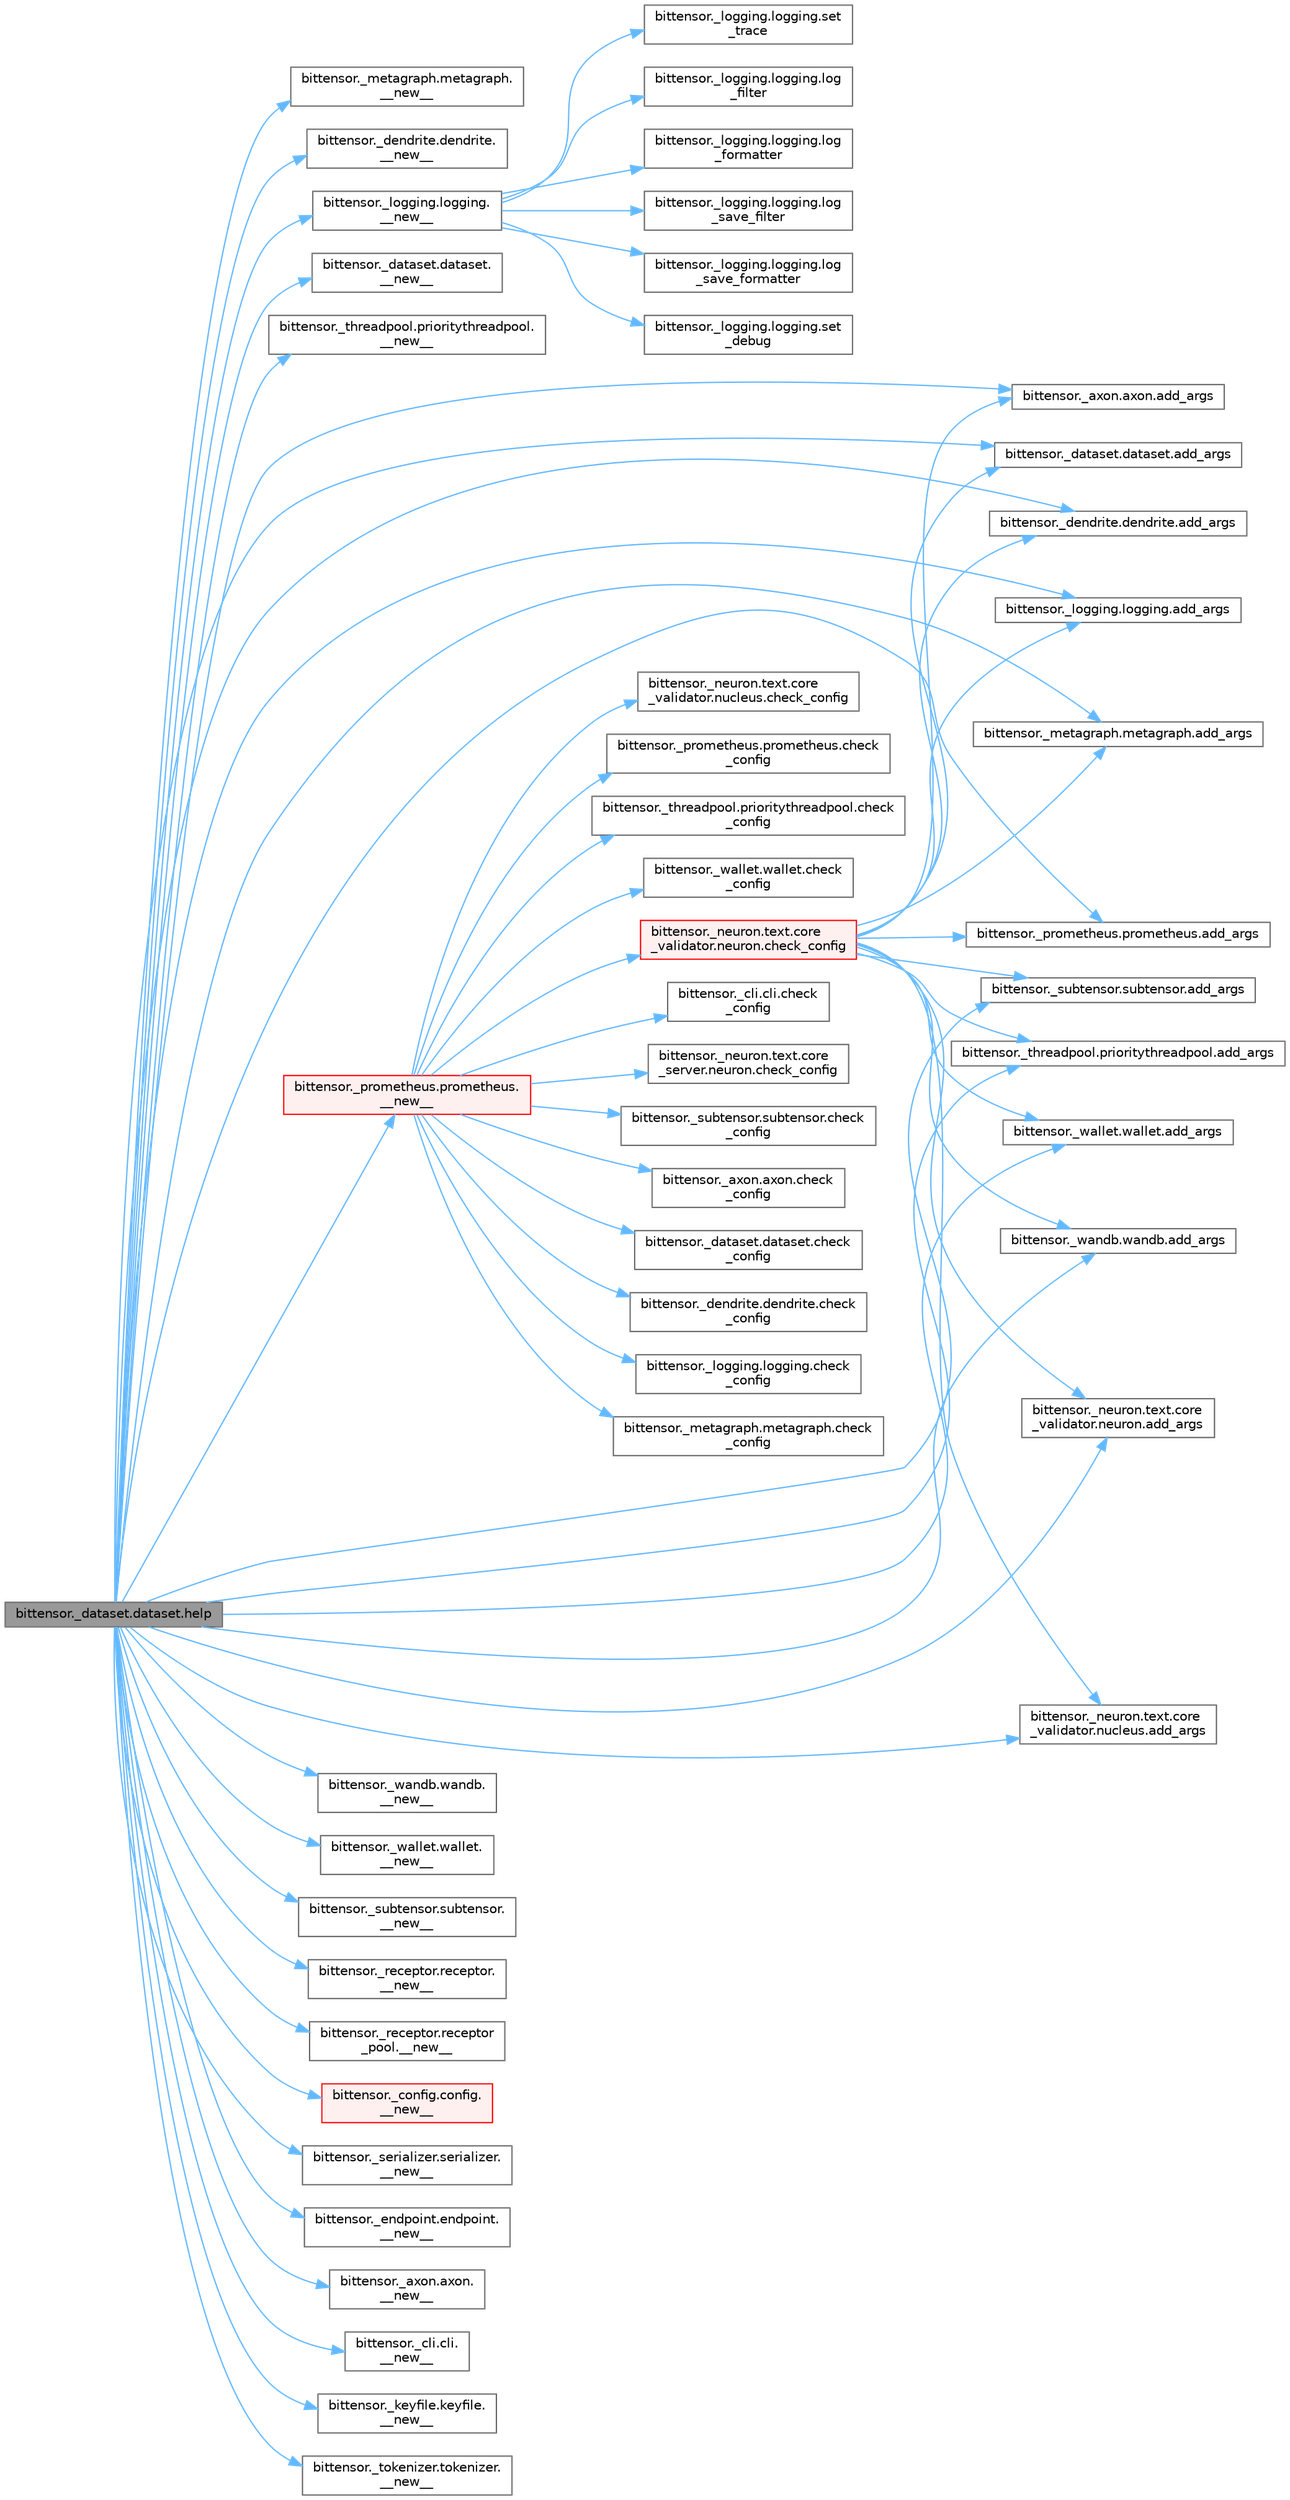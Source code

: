 digraph "bittensor._dataset.dataset.help"
{
 // LATEX_PDF_SIZE
  bgcolor="transparent";
  edge [fontname=Helvetica,fontsize=10,labelfontname=Helvetica,labelfontsize=10];
  node [fontname=Helvetica,fontsize=10,shape=box,height=0.2,width=0.4];
  rankdir="LR";
  Node1 [label="bittensor._dataset.dataset.help",height=0.2,width=0.4,color="gray40", fillcolor="grey60", style="filled", fontcolor="black",tooltip=" "];
  Node1 -> Node2 [color="steelblue1",style="solid"];
  Node2 [label="bittensor._metagraph.metagraph.\l__new__",height=0.2,width=0.4,color="grey40", fillcolor="white", style="filled",URL="$classbittensor_1_1__metagraph_1_1metagraph.html#ab5b2035d804bf82b025d8408980455c8",tooltip=" "];
  Node1 -> Node3 [color="steelblue1",style="solid"];
  Node3 [label="bittensor._dendrite.dendrite.\l__new__",height=0.2,width=0.4,color="grey40", fillcolor="white", style="filled",URL="$classbittensor_1_1__dendrite_1_1dendrite.html#a9c3cf0cf1fdf57fb5054a30151f93cff",tooltip=" "];
  Node1 -> Node4 [color="steelblue1",style="solid"];
  Node4 [label="bittensor._logging.logging.\l__new__",height=0.2,width=0.4,color="grey40", fillcolor="white", style="filled",URL="$classbittensor_1_1__logging_1_1logging.html#ab3c967ee33d0922ba0c4b7fd54819a56",tooltip=" "];
  Node4 -> Node5 [color="steelblue1",style="solid"];
  Node5 [label="bittensor._logging.logging.log\l_filter",height=0.2,width=0.4,color="grey40", fillcolor="white", style="filled",URL="$classbittensor_1_1__logging_1_1logging.html#aadf0cb47f3aa973fc61da41a9c430a9a",tooltip=" "];
  Node4 -> Node6 [color="steelblue1",style="solid"];
  Node6 [label="bittensor._logging.logging.log\l_formatter",height=0.2,width=0.4,color="grey40", fillcolor="white", style="filled",URL="$classbittensor_1_1__logging_1_1logging.html#a9bbaaa7af91c6bd82c3071f2360fa856",tooltip=" "];
  Node4 -> Node7 [color="steelblue1",style="solid"];
  Node7 [label="bittensor._logging.logging.log\l_save_filter",height=0.2,width=0.4,color="grey40", fillcolor="white", style="filled",URL="$classbittensor_1_1__logging_1_1logging.html#ad02edaf38a0486123913fd2150856976",tooltip=" "];
  Node4 -> Node8 [color="steelblue1",style="solid"];
  Node8 [label="bittensor._logging.logging.log\l_save_formatter",height=0.2,width=0.4,color="grey40", fillcolor="white", style="filled",URL="$classbittensor_1_1__logging_1_1logging.html#a07c20365564888060e9dd1a58be16528",tooltip=" "];
  Node4 -> Node9 [color="steelblue1",style="solid"];
  Node9 [label="bittensor._logging.logging.set\l_debug",height=0.2,width=0.4,color="grey40", fillcolor="white", style="filled",URL="$classbittensor_1_1__logging_1_1logging.html#abf0e1a127d746978fca5a95bd9c59255",tooltip=" "];
  Node4 -> Node10 [color="steelblue1",style="solid"];
  Node10 [label="bittensor._logging.logging.set\l_trace",height=0.2,width=0.4,color="grey40", fillcolor="white", style="filled",URL="$classbittensor_1_1__logging_1_1logging.html#aaf642e633c12a2ab90f38e05e3a7ef5c",tooltip=" "];
  Node1 -> Node11 [color="steelblue1",style="solid"];
  Node11 [label="bittensor._dataset.dataset.\l__new__",height=0.2,width=0.4,color="grey40", fillcolor="white", style="filled",URL="$classbittensor_1_1__dataset_1_1dataset.html#a502cde6cc1ed2b5b439271374018142b",tooltip=" "];
  Node1 -> Node12 [color="steelblue1",style="solid"];
  Node12 [label="bittensor._threadpool.prioritythreadpool.\l__new__",height=0.2,width=0.4,color="grey40", fillcolor="white", style="filled",URL="$classbittensor_1_1__threadpool_1_1prioritythreadpool.html#a81bc97e03580dd43fb7820feed73cd02",tooltip=" "];
  Node1 -> Node13 [color="steelblue1",style="solid"];
  Node13 [label="bittensor._prometheus.prometheus.\l__new__",height=0.2,width=0.4,color="red", fillcolor="#FFF0F0", style="filled",URL="$classbittensor_1_1__prometheus_1_1prometheus.html#adcba4e2bd530a698f9f6ece9d976ac37",tooltip=" "];
  Node13 -> Node14 [color="steelblue1",style="solid"];
  Node14 [label="bittensor._cli.cli.check\l_config",height=0.2,width=0.4,color="grey40", fillcolor="white", style="filled",URL="$classbittensor_1_1__cli_1_1cli.html#a8cd297f95ca6618210d496d07d240935",tooltip=" "];
  Node13 -> Node15 [color="steelblue1",style="solid"];
  Node15 [label="bittensor._neuron.text.core\l_server.neuron.check_config",height=0.2,width=0.4,color="grey40", fillcolor="white", style="filled",URL="$classbittensor_1_1__neuron_1_1text_1_1core__server_1_1neuron.html#a47adc740cc0694ef9448884aaafc4805",tooltip=" "];
  Node13 -> Node16 [color="steelblue1",style="solid"];
  Node16 [label="bittensor._subtensor.subtensor.check\l_config",height=0.2,width=0.4,color="grey40", fillcolor="white", style="filled",URL="$classbittensor_1_1__subtensor_1_1subtensor.html#a6657bce6e30ffa7c95ec0b4a1b0b19fd",tooltip=" "];
  Node13 -> Node17 [color="steelblue1",style="solid"];
  Node17 [label="bittensor._axon.axon.check\l_config",height=0.2,width=0.4,color="grey40", fillcolor="white", style="filled",URL="$classbittensor_1_1__axon_1_1axon.html#afae997ebc64b4bdd9b881c954eb8f8cd",tooltip=" "];
  Node13 -> Node18 [color="steelblue1",style="solid"];
  Node18 [label="bittensor._dataset.dataset.check\l_config",height=0.2,width=0.4,color="grey40", fillcolor="white", style="filled",URL="$classbittensor_1_1__dataset_1_1dataset.html#a3622f12bfd150e7844096bdd440f6a79",tooltip=" "];
  Node13 -> Node19 [color="steelblue1",style="solid"];
  Node19 [label="bittensor._dendrite.dendrite.check\l_config",height=0.2,width=0.4,color="grey40", fillcolor="white", style="filled",URL="$classbittensor_1_1__dendrite_1_1dendrite.html#aae36ba43288a58731d5c65a4cd8f2abe",tooltip=" "];
  Node13 -> Node20 [color="steelblue1",style="solid"];
  Node20 [label="bittensor._logging.logging.check\l_config",height=0.2,width=0.4,color="grey40", fillcolor="white", style="filled",URL="$classbittensor_1_1__logging_1_1logging.html#a3a5967e0ae367d00dfb0bb7af0ff0c83",tooltip=" "];
  Node13 -> Node21 [color="steelblue1",style="solid"];
  Node21 [label="bittensor._metagraph.metagraph.check\l_config",height=0.2,width=0.4,color="grey40", fillcolor="white", style="filled",URL="$classbittensor_1_1__metagraph_1_1metagraph.html#ab7eaaa11a5bbce23d8b0b428dcbff0cd",tooltip=" "];
  Node13 -> Node22 [color="steelblue1",style="solid"];
  Node22 [label="bittensor._neuron.text.core\l_validator.neuron.check_config",height=0.2,width=0.4,color="red", fillcolor="#FFF0F0", style="filled",URL="$classbittensor_1_1__neuron_1_1text_1_1core__validator_1_1neuron.html#abbd2bca6b88e715f9470a916dde2c386",tooltip=" "];
  Node22 -> Node45 [color="steelblue1",style="solid"];
  Node45 [label="bittensor._axon.axon.add_args",height=0.2,width=0.4,color="grey40", fillcolor="white", style="filled",URL="$classbittensor_1_1__axon_1_1axon.html#ad1dcb057c01dbc6b554db2d12da3dfd5",tooltip=" "];
  Node22 -> Node46 [color="steelblue1",style="solid"];
  Node46 [label="bittensor._dataset.dataset.add_args",height=0.2,width=0.4,color="grey40", fillcolor="white", style="filled",URL="$classbittensor_1_1__dataset_1_1dataset.html#a4f9cc40ba3ff7638cc04a2511ac5c18c",tooltip=" "];
  Node22 -> Node47 [color="steelblue1",style="solid"];
  Node47 [label="bittensor._dendrite.dendrite.add_args",height=0.2,width=0.4,color="grey40", fillcolor="white", style="filled",URL="$classbittensor_1_1__dendrite_1_1dendrite.html#a9a3db91de971c48c1a50dd7fff04621a",tooltip=" "];
  Node22 -> Node48 [color="steelblue1",style="solid"];
  Node48 [label="bittensor._logging.logging.add_args",height=0.2,width=0.4,color="grey40", fillcolor="white", style="filled",URL="$classbittensor_1_1__logging_1_1logging.html#a2e003cfd2803110d2958b78006432176",tooltip=" "];
  Node22 -> Node49 [color="steelblue1",style="solid"];
  Node49 [label="bittensor._metagraph.metagraph.add_args",height=0.2,width=0.4,color="grey40", fillcolor="white", style="filled",URL="$classbittensor_1_1__metagraph_1_1metagraph.html#a256c4780fd08c591fb2e630f7e4cff37",tooltip=" "];
  Node22 -> Node50 [color="steelblue1",style="solid"];
  Node50 [label="bittensor._prometheus.prometheus.add_args",height=0.2,width=0.4,color="grey40", fillcolor="white", style="filled",URL="$classbittensor_1_1__prometheus_1_1prometheus.html#a2bcb633847d166730ec18afb875bec15",tooltip=" "];
  Node22 -> Node51 [color="steelblue1",style="solid"];
  Node51 [label="bittensor._subtensor.subtensor.add_args",height=0.2,width=0.4,color="grey40", fillcolor="white", style="filled",URL="$classbittensor_1_1__subtensor_1_1subtensor.html#ab2a96f88c69af04bf2f0cab8c46445d4",tooltip=" "];
  Node22 -> Node52 [color="steelblue1",style="solid"];
  Node52 [label="bittensor._threadpool.prioritythreadpool.add_args",height=0.2,width=0.4,color="grey40", fillcolor="white", style="filled",URL="$classbittensor_1_1__threadpool_1_1prioritythreadpool.html#a2d01eebce7b20b5afd1cf74b092dcbc2",tooltip=" "];
  Node22 -> Node53 [color="steelblue1",style="solid"];
  Node53 [label="bittensor._wallet.wallet.add_args",height=0.2,width=0.4,color="grey40", fillcolor="white", style="filled",URL="$classbittensor_1_1__wallet_1_1wallet.html#a72292bb31c5723a7956ddbb31cb25d35",tooltip=" "];
  Node22 -> Node54 [color="steelblue1",style="solid"];
  Node54 [label="bittensor._wandb.wandb.add_args",height=0.2,width=0.4,color="grey40", fillcolor="white", style="filled",URL="$classbittensor_1_1__wandb_1_1wandb.html#a3ed9e146339790d420f05893b6d3c01e",tooltip=" "];
  Node22 -> Node55 [color="steelblue1",style="solid"];
  Node55 [label="bittensor._neuron.text.core\l_validator.neuron.add_args",height=0.2,width=0.4,color="grey40", fillcolor="white", style="filled",URL="$classbittensor_1_1__neuron_1_1text_1_1core__validator_1_1neuron.html#a5542db2ddc40dd74753ff787bf69efe2",tooltip=" "];
  Node22 -> Node56 [color="steelblue1",style="solid"];
  Node56 [label="bittensor._neuron.text.core\l_validator.nucleus.add_args",height=0.2,width=0.4,color="grey40", fillcolor="white", style="filled",URL="$classbittensor_1_1__neuron_1_1text_1_1core__validator_1_1nucleus.html#afd2091dd63458b880907109b78c7912b",tooltip=" "];
  Node13 -> Node57 [color="steelblue1",style="solid"];
  Node57 [label="bittensor._neuron.text.core\l_validator.nucleus.check_config",height=0.2,width=0.4,color="grey40", fillcolor="white", style="filled",URL="$classbittensor_1_1__neuron_1_1text_1_1core__validator_1_1nucleus.html#aa151cd5685bfbd75984075e0a875b57f",tooltip=" "];
  Node13 -> Node58 [color="steelblue1",style="solid"];
  Node58 [label="bittensor._prometheus.prometheus.check\l_config",height=0.2,width=0.4,color="grey40", fillcolor="white", style="filled",URL="$classbittensor_1_1__prometheus_1_1prometheus.html#ad818bb9d6b027538cd1a4ca5b2b617b3",tooltip=" "];
  Node13 -> Node59 [color="steelblue1",style="solid"];
  Node59 [label="bittensor._threadpool.prioritythreadpool.check\l_config",height=0.2,width=0.4,color="grey40", fillcolor="white", style="filled",URL="$classbittensor_1_1__threadpool_1_1prioritythreadpool.html#a21f0cd838ad30b96e28563a418d27d58",tooltip=" "];
  Node13 -> Node60 [color="steelblue1",style="solid"];
  Node60 [label="bittensor._wallet.wallet.check\l_config",height=0.2,width=0.4,color="grey40", fillcolor="white", style="filled",URL="$classbittensor_1_1__wallet_1_1wallet.html#aead470bee1585f567966a094c765b9f6",tooltip=" "];
  Node1 -> Node62 [color="steelblue1",style="solid"];
  Node62 [label="bittensor._wandb.wandb.\l__new__",height=0.2,width=0.4,color="grey40", fillcolor="white", style="filled",URL="$classbittensor_1_1__wandb_1_1wandb.html#a8f8b4b84809a79231cf77aa7a3cecea9",tooltip=" "];
  Node1 -> Node63 [color="steelblue1",style="solid"];
  Node63 [label="bittensor._wallet.wallet.\l__new__",height=0.2,width=0.4,color="grey40", fillcolor="white", style="filled",URL="$classbittensor_1_1__wallet_1_1wallet.html#a6bd84078dbb4d8deda206ccbbaa55e36",tooltip=" "];
  Node1 -> Node64 [color="steelblue1",style="solid"];
  Node64 [label="bittensor._subtensor.subtensor.\l__new__",height=0.2,width=0.4,color="grey40", fillcolor="white", style="filled",URL="$classbittensor_1_1__subtensor_1_1subtensor.html#a9094f0afe953e3b39c1482174175ce22",tooltip=" "];
  Node1 -> Node65 [color="steelblue1",style="solid"];
  Node65 [label="bittensor._receptor.receptor.\l__new__",height=0.2,width=0.4,color="grey40", fillcolor="white", style="filled",URL="$classbittensor_1_1__receptor_1_1receptor.html#a13a9e0e9304877542df3752a0f451c16",tooltip=" "];
  Node1 -> Node66 [color="steelblue1",style="solid"];
  Node66 [label="bittensor._receptor.receptor\l_pool.__new__",height=0.2,width=0.4,color="grey40", fillcolor="white", style="filled",URL="$classbittensor_1_1__receptor_1_1receptor__pool.html#a1b5031cdbf622e3a92dce2c317017308",tooltip=" "];
  Node1 -> Node67 [color="steelblue1",style="solid"];
  Node67 [label="bittensor._config.config.\l__new__",height=0.2,width=0.4,color="red", fillcolor="#FFF0F0", style="filled",URL="$classbittensor_1_1__config_1_1config.html#a26c0033b7f03b9d0c66db555aeadfc8c",tooltip=" "];
  Node1 -> Node69 [color="steelblue1",style="solid"];
  Node69 [label="bittensor._serializer.serializer.\l__new__",height=0.2,width=0.4,color="grey40", fillcolor="white", style="filled",URL="$classbittensor_1_1__serializer_1_1serializer.html#a9b6be95cc06967dfc7e6f21677848c63",tooltip=" "];
  Node1 -> Node70 [color="steelblue1",style="solid"];
  Node70 [label="bittensor._endpoint.endpoint.\l__new__",height=0.2,width=0.4,color="grey40", fillcolor="white", style="filled",URL="$classbittensor_1_1__endpoint_1_1endpoint.html#aeb176dabcf46340c4d2789a6980be031",tooltip=" "];
  Node1 -> Node71 [color="steelblue1",style="solid"];
  Node71 [label="bittensor._axon.axon.\l__new__",height=0.2,width=0.4,color="grey40", fillcolor="white", style="filled",URL="$classbittensor_1_1__axon_1_1axon.html#ad8b3b44a2b5e1e585286ab542a2b4892",tooltip=" "];
  Node1 -> Node72 [color="steelblue1",style="solid"];
  Node72 [label="bittensor._cli.cli.\l__new__",height=0.2,width=0.4,color="grey40", fillcolor="white", style="filled",URL="$classbittensor_1_1__cli_1_1cli.html#a955242a912c483e064dad4f2a3678d18",tooltip=" "];
  Node1 -> Node73 [color="steelblue1",style="solid"];
  Node73 [label="bittensor._keyfile.keyfile.\l__new__",height=0.2,width=0.4,color="grey40", fillcolor="white", style="filled",URL="$classbittensor_1_1__keyfile_1_1keyfile.html#a0f2c8f55a4f62d48746e2836d7449bec",tooltip=" "];
  Node1 -> Node74 [color="steelblue1",style="solid"];
  Node74 [label="bittensor._tokenizer.tokenizer.\l__new__",height=0.2,width=0.4,color="grey40", fillcolor="white", style="filled",URL="$classbittensor_1_1__tokenizer_1_1tokenizer.html#accdf5580d35c71538d2f72fa3c51f1ae",tooltip=" "];
  Node1 -> Node45 [color="steelblue1",style="solid"];
  Node1 -> Node46 [color="steelblue1",style="solid"];
  Node1 -> Node47 [color="steelblue1",style="solid"];
  Node1 -> Node48 [color="steelblue1",style="solid"];
  Node1 -> Node49 [color="steelblue1",style="solid"];
  Node1 -> Node50 [color="steelblue1",style="solid"];
  Node1 -> Node51 [color="steelblue1",style="solid"];
  Node1 -> Node52 [color="steelblue1",style="solid"];
  Node1 -> Node53 [color="steelblue1",style="solid"];
  Node1 -> Node54 [color="steelblue1",style="solid"];
  Node1 -> Node55 [color="steelblue1",style="solid"];
  Node1 -> Node56 [color="steelblue1",style="solid"];
}
